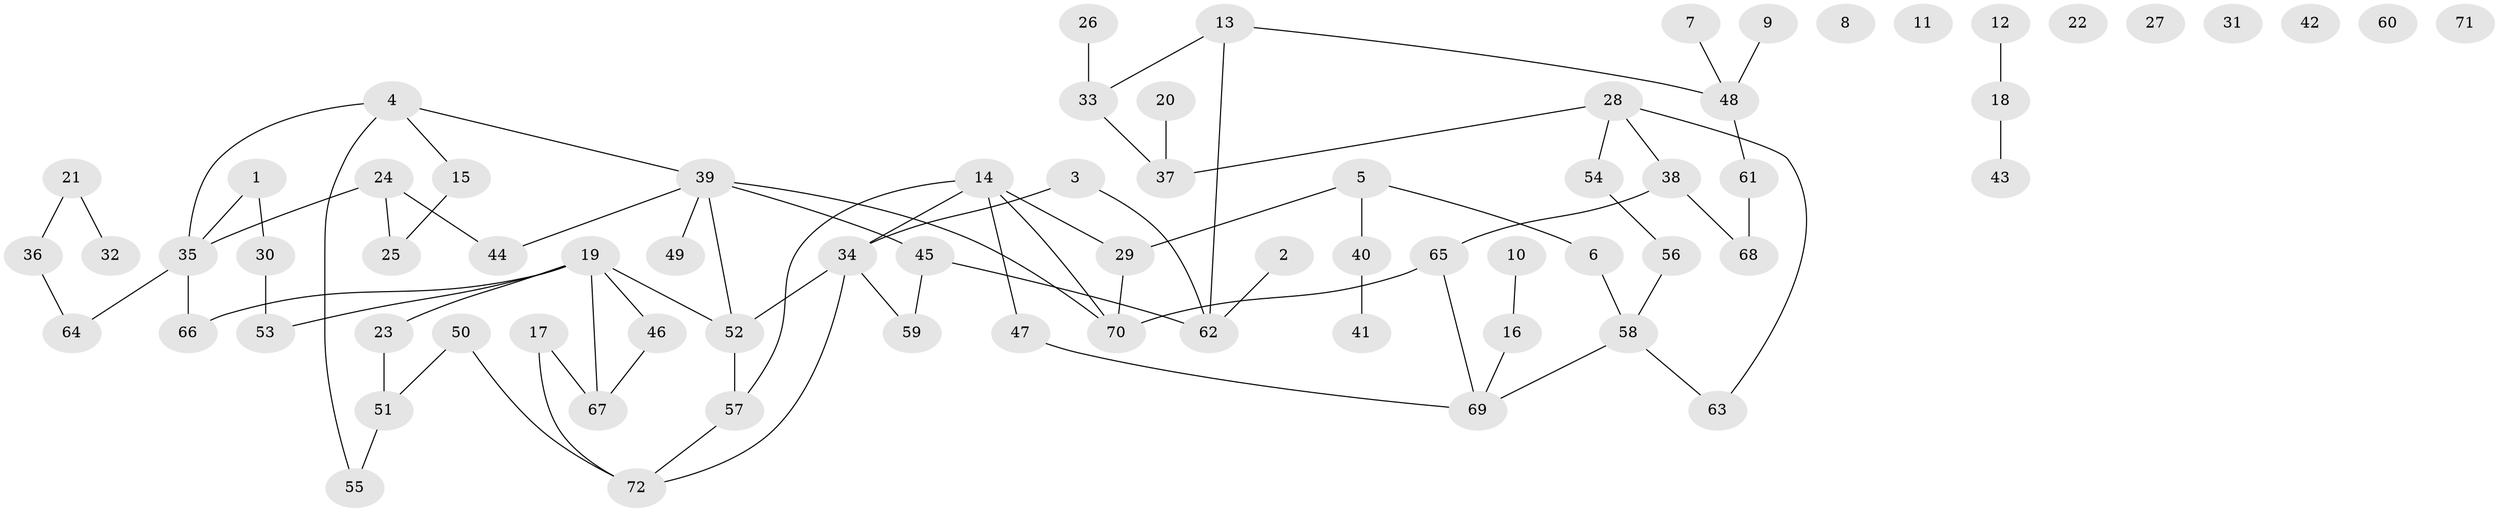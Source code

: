 // coarse degree distribution, {2: 0.22916666666666666, 3: 0.16666666666666666, 5: 0.10416666666666667, 8: 0.020833333333333332, 4: 0.125, 0: 0.16666666666666666, 1: 0.1875}
// Generated by graph-tools (version 1.1) at 2025/41/03/06/25 10:41:20]
// undirected, 72 vertices, 82 edges
graph export_dot {
graph [start="1"]
  node [color=gray90,style=filled];
  1;
  2;
  3;
  4;
  5;
  6;
  7;
  8;
  9;
  10;
  11;
  12;
  13;
  14;
  15;
  16;
  17;
  18;
  19;
  20;
  21;
  22;
  23;
  24;
  25;
  26;
  27;
  28;
  29;
  30;
  31;
  32;
  33;
  34;
  35;
  36;
  37;
  38;
  39;
  40;
  41;
  42;
  43;
  44;
  45;
  46;
  47;
  48;
  49;
  50;
  51;
  52;
  53;
  54;
  55;
  56;
  57;
  58;
  59;
  60;
  61;
  62;
  63;
  64;
  65;
  66;
  67;
  68;
  69;
  70;
  71;
  72;
  1 -- 30;
  1 -- 35;
  2 -- 62;
  3 -- 34;
  3 -- 62;
  4 -- 15;
  4 -- 35;
  4 -- 39;
  4 -- 55;
  5 -- 6;
  5 -- 29;
  5 -- 40;
  6 -- 58;
  7 -- 48;
  9 -- 48;
  10 -- 16;
  12 -- 18;
  13 -- 33;
  13 -- 48;
  13 -- 62;
  14 -- 29;
  14 -- 34;
  14 -- 47;
  14 -- 57;
  14 -- 70;
  15 -- 25;
  16 -- 69;
  17 -- 67;
  17 -- 72;
  18 -- 43;
  19 -- 23;
  19 -- 46;
  19 -- 52;
  19 -- 53;
  19 -- 66;
  19 -- 67;
  20 -- 37;
  21 -- 32;
  21 -- 36;
  23 -- 51;
  24 -- 25;
  24 -- 35;
  24 -- 44;
  26 -- 33;
  28 -- 37;
  28 -- 38;
  28 -- 54;
  28 -- 63;
  29 -- 70;
  30 -- 53;
  33 -- 37;
  34 -- 52;
  34 -- 59;
  34 -- 72;
  35 -- 64;
  35 -- 66;
  36 -- 64;
  38 -- 65;
  38 -- 68;
  39 -- 44;
  39 -- 45;
  39 -- 49;
  39 -- 52;
  39 -- 70;
  40 -- 41;
  45 -- 59;
  45 -- 62;
  46 -- 67;
  47 -- 69;
  48 -- 61;
  50 -- 51;
  50 -- 72;
  51 -- 55;
  52 -- 57;
  54 -- 56;
  56 -- 58;
  57 -- 72;
  58 -- 63;
  58 -- 69;
  61 -- 68;
  65 -- 69;
  65 -- 70;
}
